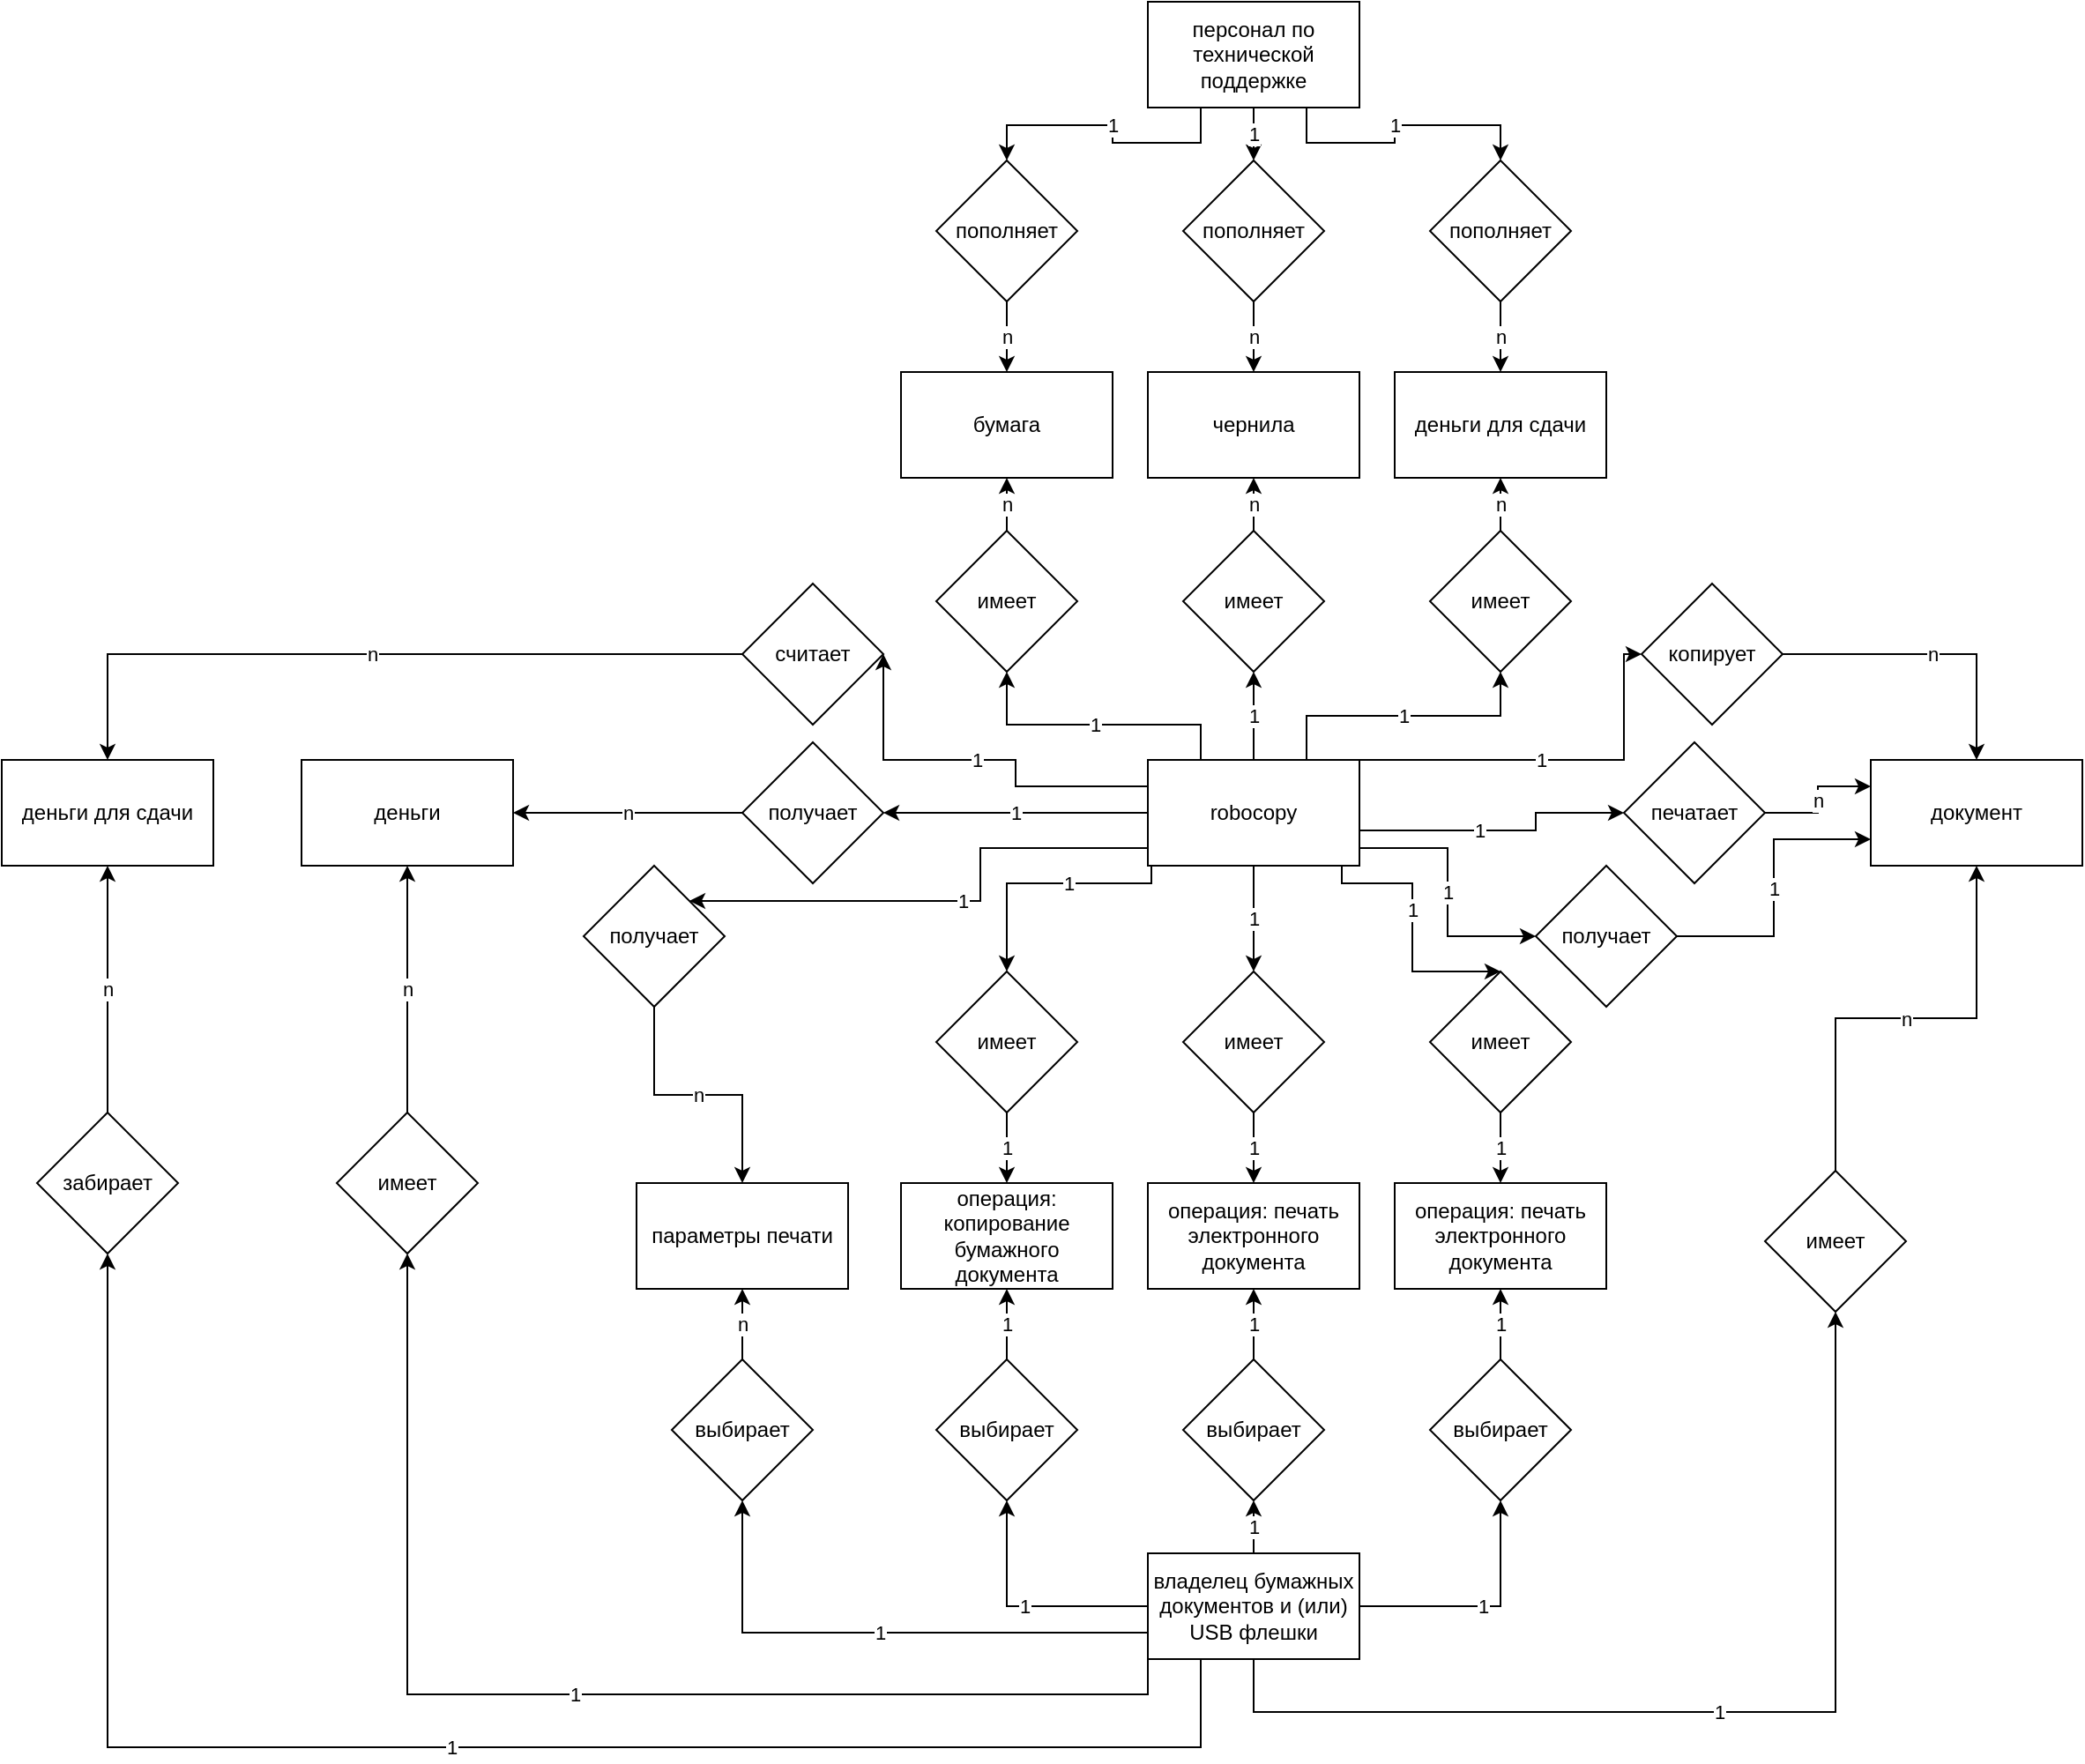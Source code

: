<mxfile version="13.7.3" type="device"><diagram name="Page-1" id="e7e014a7-5840-1c2e-5031-d8a46d1fe8dd"><mxGraphModel dx="2261" dy="1320" grid="1" gridSize="10" guides="1" tooltips="1" connect="1" arrows="1" fold="1" page="1" pageScale="1" pageWidth="1169" pageHeight="826" background="#ffffff" math="0" shadow="0"><root><mxCell id="0"/><mxCell id="1" parent="0"/><mxCell id="iSEQX6Awxo6mt3ZLtdsP-4" value="1" style="edgeStyle=orthogonalEdgeStyle;rounded=0;orthogonalLoop=1;jettySize=auto;html=1;entryX=0.5;entryY=0;entryDx=0;entryDy=0;" parent="1" source="iSEQX6Awxo6mt3ZLtdsP-1" target="iSEQX6Awxo6mt3ZLtdsP-19" edge="1"><mxGeometry relative="1" as="geometry"><mxPoint x="640" y="260" as="targetPoint"/><Array as="points"/></mxGeometry></mxCell><mxCell id="iSEQX6Awxo6mt3ZLtdsP-8" value="1" style="edgeStyle=orthogonalEdgeStyle;rounded=0;orthogonalLoop=1;jettySize=auto;html=1;entryX=0.5;entryY=0;entryDx=0;entryDy=0;exitX=0.25;exitY=1;exitDx=0;exitDy=0;" parent="1" source="iSEQX6Awxo6mt3ZLtdsP-1" target="iSEQX6Awxo6mt3ZLtdsP-20" edge="1"><mxGeometry relative="1" as="geometry"><mxPoint x="592" y="210" as="sourcePoint"/><mxPoint x="500" y="260" as="targetPoint"/><Array as="points"><mxPoint x="582" y="200"/><mxPoint x="582" y="210"/><mxPoint x="500" y="210"/></Array></mxGeometry></mxCell><mxCell id="iSEQX6Awxo6mt3ZLtdsP-12" value="1" style="edgeStyle=orthogonalEdgeStyle;rounded=0;orthogonalLoop=1;jettySize=auto;html=1;exitX=0.75;exitY=1;exitDx=0;exitDy=0;entryX=0.5;entryY=0;entryDx=0;entryDy=0;" parent="1" source="iSEQX6Awxo6mt3ZLtdsP-1" target="iSEQX6Awxo6mt3ZLtdsP-17" edge="1"><mxGeometry relative="1" as="geometry"><mxPoint x="780" y="260" as="targetPoint"/><Array as="points"><mxPoint x="690" y="200"/><mxPoint x="690" y="210"/><mxPoint x="730" y="210"/><mxPoint x="730" y="260"/></Array></mxGeometry></mxCell><mxCell id="iSEQX6Awxo6mt3ZLtdsP-24" value="1" style="edgeStyle=orthogonalEdgeStyle;rounded=0;orthogonalLoop=1;jettySize=auto;html=1;entryX=0.5;entryY=1;entryDx=0;entryDy=0;" parent="1" source="iSEQX6Awxo6mt3ZLtdsP-1" target="iSEQX6Awxo6mt3ZLtdsP-76" edge="1"><mxGeometry relative="1" as="geometry"><mxPoint x="640" y="110" as="targetPoint"/></mxGeometry></mxCell><mxCell id="iSEQX6Awxo6mt3ZLtdsP-25" value="1" style="edgeStyle=orthogonalEdgeStyle;rounded=0;orthogonalLoop=1;jettySize=auto;html=1;exitX=0.75;exitY=0;exitDx=0;exitDy=0;entryX=0.5;entryY=1;entryDx=0;entryDy=0;" parent="1" source="iSEQX6Awxo6mt3ZLtdsP-1" target="iSEQX6Awxo6mt3ZLtdsP-80" edge="1"><mxGeometry relative="1" as="geometry"><mxPoint x="770" y="110" as="targetPoint"/></mxGeometry></mxCell><mxCell id="iSEQX6Awxo6mt3ZLtdsP-26" value="1" style="edgeStyle=orthogonalEdgeStyle;rounded=0;orthogonalLoop=1;jettySize=auto;html=1;exitX=0.25;exitY=0;exitDx=0;exitDy=0;entryX=0.5;entryY=1;entryDx=0;entryDy=0;" parent="1" source="iSEQX6Awxo6mt3ZLtdsP-1" target="iSEQX6Awxo6mt3ZLtdsP-82" edge="1"><mxGeometry relative="1" as="geometry"><mxPoint x="510" y="110" as="targetPoint"/><Array as="points"><mxPoint x="610" y="120"/><mxPoint x="500" y="120"/></Array></mxGeometry></mxCell><mxCell id="iSEQX6Awxo6mt3ZLtdsP-42" value="1" style="edgeStyle=orthogonalEdgeStyle;rounded=0;orthogonalLoop=1;jettySize=auto;html=1;" parent="1" source="iSEQX6Awxo6mt3ZLtdsP-1" target="iSEQX6Awxo6mt3ZLtdsP-41" edge="1"><mxGeometry relative="1" as="geometry"><Array as="points"><mxPoint x="750" y="190"/><mxPoint x="750" y="240"/></Array></mxGeometry></mxCell><mxCell id="iSEQX6Awxo6mt3ZLtdsP-49" value="1" style="edgeStyle=orthogonalEdgeStyle;rounded=0;orthogonalLoop=1;jettySize=auto;html=1;exitX=0;exitY=0.5;exitDx=0;exitDy=0;" parent="1" source="iSEQX6Awxo6mt3ZLtdsP-1" target="iSEQX6Awxo6mt3ZLtdsP-48" edge="1"><mxGeometry relative="1" as="geometry"><Array as="points"><mxPoint x="580" y="190"/><mxPoint x="485" y="190"/><mxPoint x="485" y="220"/></Array></mxGeometry></mxCell><mxCell id="iSEQX6Awxo6mt3ZLtdsP-54" value="1" style="edgeStyle=orthogonalEdgeStyle;rounded=0;orthogonalLoop=1;jettySize=auto;html=1;exitX=1;exitY=0.25;exitDx=0;exitDy=0;entryX=0;entryY=0.5;entryDx=0;entryDy=0;" parent="1" source="iSEQX6Awxo6mt3ZLtdsP-1" target="iSEQX6Awxo6mt3ZLtdsP-51" edge="1"><mxGeometry relative="1" as="geometry"><Array as="points"><mxPoint x="700" y="180"/><mxPoint x="800" y="180"/></Array></mxGeometry></mxCell><mxCell id="iSEQX6Awxo6mt3ZLtdsP-58" value="1" style="edgeStyle=orthogonalEdgeStyle;rounded=0;orthogonalLoop=1;jettySize=auto;html=1;exitX=1;exitY=0.25;exitDx=0;exitDy=0;" parent="1" source="iSEQX6Awxo6mt3ZLtdsP-1" target="iSEQX6Awxo6mt3ZLtdsP-57" edge="1"><mxGeometry relative="1" as="geometry"><Array as="points"><mxPoint x="700" y="140"/><mxPoint x="850" y="140"/><mxPoint x="850" y="80"/></Array></mxGeometry></mxCell><mxCell id="iSEQX6Awxo6mt3ZLtdsP-65" value="1" style="edgeStyle=orthogonalEdgeStyle;rounded=0;orthogonalLoop=1;jettySize=auto;html=1;exitX=0;exitY=0.5;exitDx=0;exitDy=0;entryX=1;entryY=0.5;entryDx=0;entryDy=0;" parent="1" source="iSEQX6Awxo6mt3ZLtdsP-1" target="iSEQX6Awxo6mt3ZLtdsP-64" edge="1"><mxGeometry relative="1" as="geometry"/></mxCell><mxCell id="iSEQX6Awxo6mt3ZLtdsP-72" value="1" style="edgeStyle=orthogonalEdgeStyle;rounded=0;orthogonalLoop=1;jettySize=auto;html=1;exitX=0;exitY=0.25;exitDx=0;exitDy=0;entryX=1;entryY=0.5;entryDx=0;entryDy=0;" parent="1" source="iSEQX6Awxo6mt3ZLtdsP-1" target="iSEQX6Awxo6mt3ZLtdsP-71" edge="1"><mxGeometry relative="1" as="geometry"><Array as="points"><mxPoint x="505" y="155"/><mxPoint x="505" y="140"/><mxPoint x="430" y="140"/></Array></mxGeometry></mxCell><mxCell id="iSEQX6Awxo6mt3ZLtdsP-1" value="robocopy" style="rounded=0;whiteSpace=wrap;html=1;" parent="1" vertex="1"><mxGeometry x="580" y="140" width="120" height="60" as="geometry"/></mxCell><mxCell id="iSEQX6Awxo6mt3ZLtdsP-28" value="1" style="edgeStyle=orthogonalEdgeStyle;rounded=0;orthogonalLoop=1;jettySize=auto;html=1;entryX=0.5;entryY=1;entryDx=0;entryDy=0;" parent="1" source="iSEQX6Awxo6mt3ZLtdsP-2" target="iSEQX6Awxo6mt3ZLtdsP-38" edge="1"><mxGeometry relative="1" as="geometry"><mxPoint x="640" y="700" as="targetPoint"/><Array as="points"><mxPoint x="640" y="680"/><mxPoint x="970" y="680"/></Array></mxGeometry></mxCell><mxCell id="iSEQX6Awxo6mt3ZLtdsP-30" value="1" style="edgeStyle=orthogonalEdgeStyle;rounded=0;orthogonalLoop=1;jettySize=auto;html=1;" parent="1" source="iSEQX6Awxo6mt3ZLtdsP-2" target="iSEQX6Awxo6mt3ZLtdsP-29" edge="1"><mxGeometry relative="1" as="geometry"/></mxCell><mxCell id="iSEQX6Awxo6mt3ZLtdsP-33" value="1" style="edgeStyle=orthogonalEdgeStyle;rounded=0;orthogonalLoop=1;jettySize=auto;html=1;exitX=1;exitY=0.5;exitDx=0;exitDy=0;entryX=0.5;entryY=1;entryDx=0;entryDy=0;" parent="1" source="iSEQX6Awxo6mt3ZLtdsP-2" target="iSEQX6Awxo6mt3ZLtdsP-32" edge="1"><mxGeometry relative="1" as="geometry"/></mxCell><mxCell id="iSEQX6Awxo6mt3ZLtdsP-36" value="1" style="edgeStyle=orthogonalEdgeStyle;rounded=0;orthogonalLoop=1;jettySize=auto;html=1;exitX=0;exitY=0.5;exitDx=0;exitDy=0;" parent="1" source="iSEQX6Awxo6mt3ZLtdsP-2" target="iSEQX6Awxo6mt3ZLtdsP-35" edge="1"><mxGeometry relative="1" as="geometry"/></mxCell><mxCell id="iSEQX6Awxo6mt3ZLtdsP-46" value="1" style="edgeStyle=orthogonalEdgeStyle;rounded=0;orthogonalLoop=1;jettySize=auto;html=1;exitX=0;exitY=0.75;exitDx=0;exitDy=0;entryX=0.5;entryY=1;entryDx=0;entryDy=0;" parent="1" source="iSEQX6Awxo6mt3ZLtdsP-2" target="iSEQX6Awxo6mt3ZLtdsP-45" edge="1"><mxGeometry relative="1" as="geometry"/></mxCell><mxCell id="iSEQX6Awxo6mt3ZLtdsP-62" value="1" style="edgeStyle=orthogonalEdgeStyle;rounded=0;orthogonalLoop=1;jettySize=auto;html=1;exitX=0;exitY=1;exitDx=0;exitDy=0;entryX=0.5;entryY=1;entryDx=0;entryDy=0;" parent="1" source="iSEQX6Awxo6mt3ZLtdsP-2" target="iSEQX6Awxo6mt3ZLtdsP-61" edge="1"><mxGeometry relative="1" as="geometry"/></mxCell><mxCell id="iSEQX6Awxo6mt3ZLtdsP-69" value="1" style="edgeStyle=orthogonalEdgeStyle;rounded=0;orthogonalLoop=1;jettySize=auto;html=1;exitX=0.25;exitY=1;exitDx=0;exitDy=0;" parent="1" source="iSEQX6Awxo6mt3ZLtdsP-2" target="iSEQX6Awxo6mt3ZLtdsP-67" edge="1"><mxGeometry relative="1" as="geometry"><Array as="points"><mxPoint x="610" y="700"/><mxPoint x="-10" y="700"/></Array></mxGeometry></mxCell><mxCell id="iSEQX6Awxo6mt3ZLtdsP-2" value="владелец бумажных документов и (или) USB флешки" style="rounded=0;whiteSpace=wrap;html=1;" parent="1" vertex="1"><mxGeometry x="580" y="590" width="120" height="60" as="geometry"/></mxCell><mxCell id="iSEQX6Awxo6mt3ZLtdsP-6" value="1" style="edgeStyle=orthogonalEdgeStyle;rounded=0;orthogonalLoop=1;jettySize=auto;html=1;exitX=0.5;exitY=1;exitDx=0;exitDy=0;" parent="1" source="iSEQX6Awxo6mt3ZLtdsP-19" target="iSEQX6Awxo6mt3ZLtdsP-5" edge="1"><mxGeometry relative="1" as="geometry"><mxPoint x="640" y="340" as="sourcePoint"/></mxGeometry></mxCell><mxCell id="iSEQX6Awxo6mt3ZLtdsP-5" value="операция: печать электронного документа" style="rounded=0;whiteSpace=wrap;html=1;" parent="1" vertex="1"><mxGeometry x="580" y="380" width="120" height="60" as="geometry"/></mxCell><mxCell id="iSEQX6Awxo6mt3ZLtdsP-10" value="1" style="edgeStyle=orthogonalEdgeStyle;rounded=0;orthogonalLoop=1;jettySize=auto;html=1;exitX=0.5;exitY=1;exitDx=0;exitDy=0;" parent="1" source="iSEQX6Awxo6mt3ZLtdsP-20" target="iSEQX6Awxo6mt3ZLtdsP-9" edge="1"><mxGeometry relative="1" as="geometry"><mxPoint x="500" y="330" as="sourcePoint"/></mxGeometry></mxCell><mxCell id="iSEQX6Awxo6mt3ZLtdsP-9" value="операция: копирование бумажного документа" style="rounded=0;whiteSpace=wrap;html=1;" parent="1" vertex="1"><mxGeometry x="440" y="380" width="120" height="60" as="geometry"/></mxCell><mxCell id="iSEQX6Awxo6mt3ZLtdsP-16" value="1" style="edgeStyle=orthogonalEdgeStyle;rounded=0;orthogonalLoop=1;jettySize=auto;html=1;exitX=0.5;exitY=1;exitDx=0;exitDy=0;exitPerimeter=0;" parent="1" source="iSEQX6Awxo6mt3ZLtdsP-17" target="iSEQX6Awxo6mt3ZLtdsP-15" edge="1"><mxGeometry relative="1" as="geometry"><mxPoint x="780" y="340" as="sourcePoint"/></mxGeometry></mxCell><mxCell id="iSEQX6Awxo6mt3ZLtdsP-15" value="операция: печать электронного документа" style="rounded=0;whiteSpace=wrap;html=1;" parent="1" vertex="1"><mxGeometry x="720" y="380" width="120" height="60" as="geometry"/></mxCell><mxCell id="iSEQX6Awxo6mt3ZLtdsP-17" value="имеет" style="rhombus;whiteSpace=wrap;html=1;" parent="1" vertex="1"><mxGeometry x="740" y="260" width="80" height="80" as="geometry"/></mxCell><mxCell id="iSEQX6Awxo6mt3ZLtdsP-19" value="имеет" style="rhombus;whiteSpace=wrap;html=1;" parent="1" vertex="1"><mxGeometry x="600" y="260" width="80" height="80" as="geometry"/></mxCell><mxCell id="iSEQX6Awxo6mt3ZLtdsP-20" value="имеет" style="rhombus;whiteSpace=wrap;html=1;" parent="1" vertex="1"><mxGeometry x="460" y="260" width="80" height="80" as="geometry"/></mxCell><mxCell id="iSEQX6Awxo6mt3ZLtdsP-31" value="1" style="edgeStyle=orthogonalEdgeStyle;rounded=0;orthogonalLoop=1;jettySize=auto;html=1;" parent="1" source="iSEQX6Awxo6mt3ZLtdsP-29" target="iSEQX6Awxo6mt3ZLtdsP-5" edge="1"><mxGeometry relative="1" as="geometry"/></mxCell><mxCell id="iSEQX6Awxo6mt3ZLtdsP-29" value="выбирает" style="rhombus;whiteSpace=wrap;html=1;" parent="1" vertex="1"><mxGeometry x="600" y="480" width="80" height="80" as="geometry"/></mxCell><mxCell id="iSEQX6Awxo6mt3ZLtdsP-34" value="1" style="edgeStyle=orthogonalEdgeStyle;rounded=0;orthogonalLoop=1;jettySize=auto;html=1;" parent="1" source="iSEQX6Awxo6mt3ZLtdsP-32" target="iSEQX6Awxo6mt3ZLtdsP-15" edge="1"><mxGeometry relative="1" as="geometry"/></mxCell><mxCell id="iSEQX6Awxo6mt3ZLtdsP-32" value="выбирает" style="rhombus;whiteSpace=wrap;html=1;" parent="1" vertex="1"><mxGeometry x="740" y="480" width="80" height="80" as="geometry"/></mxCell><mxCell id="iSEQX6Awxo6mt3ZLtdsP-37" value="1" style="edgeStyle=orthogonalEdgeStyle;rounded=0;orthogonalLoop=1;jettySize=auto;html=1;" parent="1" source="iSEQX6Awxo6mt3ZLtdsP-35" target="iSEQX6Awxo6mt3ZLtdsP-9" edge="1"><mxGeometry relative="1" as="geometry"/></mxCell><mxCell id="iSEQX6Awxo6mt3ZLtdsP-35" value="выбирает" style="rhombus;whiteSpace=wrap;html=1;" parent="1" vertex="1"><mxGeometry x="460" y="480" width="80" height="80" as="geometry"/></mxCell><mxCell id="iSEQX6Awxo6mt3ZLtdsP-40" value="n" style="edgeStyle=orthogonalEdgeStyle;rounded=0;orthogonalLoop=1;jettySize=auto;html=1;exitX=0.5;exitY=0;exitDx=0;exitDy=0;entryX=0.5;entryY=1;entryDx=0;entryDy=0;" parent="1" source="iSEQX6Awxo6mt3ZLtdsP-38" target="iSEQX6Awxo6mt3ZLtdsP-39" edge="1"><mxGeometry relative="1" as="geometry"/></mxCell><mxCell id="iSEQX6Awxo6mt3ZLtdsP-38" value="имеет" style="rhombus;whiteSpace=wrap;html=1;" parent="1" vertex="1"><mxGeometry x="930" y="373" width="80" height="80" as="geometry"/></mxCell><mxCell id="iSEQX6Awxo6mt3ZLtdsP-39" value="документ" style="rounded=0;whiteSpace=wrap;html=1;" parent="1" vertex="1"><mxGeometry x="990" y="140" width="120" height="60" as="geometry"/></mxCell><mxCell id="iSEQX6Awxo6mt3ZLtdsP-43" value="1" style="edgeStyle=orthogonalEdgeStyle;rounded=0;orthogonalLoop=1;jettySize=auto;html=1;entryX=0;entryY=0.75;entryDx=0;entryDy=0;" parent="1" source="iSEQX6Awxo6mt3ZLtdsP-41" target="iSEQX6Awxo6mt3ZLtdsP-39" edge="1"><mxGeometry relative="1" as="geometry"/></mxCell><mxCell id="iSEQX6Awxo6mt3ZLtdsP-41" value="получает" style="rhombus;whiteSpace=wrap;html=1;" parent="1" vertex="1"><mxGeometry x="800" y="200" width="80" height="80" as="geometry"/></mxCell><mxCell id="iSEQX6Awxo6mt3ZLtdsP-44" value="параметры печати" style="rounded=0;whiteSpace=wrap;html=1;" parent="1" vertex="1"><mxGeometry x="290" y="380" width="120" height="60" as="geometry"/></mxCell><mxCell id="iSEQX6Awxo6mt3ZLtdsP-47" value="n" style="edgeStyle=orthogonalEdgeStyle;rounded=0;orthogonalLoop=1;jettySize=auto;html=1;" parent="1" source="iSEQX6Awxo6mt3ZLtdsP-45" target="iSEQX6Awxo6mt3ZLtdsP-44" edge="1"><mxGeometry relative="1" as="geometry"/></mxCell><mxCell id="iSEQX6Awxo6mt3ZLtdsP-45" value="выбирает" style="rhombus;whiteSpace=wrap;html=1;" parent="1" vertex="1"><mxGeometry x="310" y="480" width="80" height="80" as="geometry"/></mxCell><mxCell id="iSEQX6Awxo6mt3ZLtdsP-50" value="n" style="edgeStyle=orthogonalEdgeStyle;rounded=0;orthogonalLoop=1;jettySize=auto;html=1;exitX=0.5;exitY=1;exitDx=0;exitDy=0;entryX=0.5;entryY=0;entryDx=0;entryDy=0;" parent="1" source="iSEQX6Awxo6mt3ZLtdsP-48" target="iSEQX6Awxo6mt3ZLtdsP-44" edge="1"><mxGeometry relative="1" as="geometry"/></mxCell><mxCell id="iSEQX6Awxo6mt3ZLtdsP-48" value="получает" style="rhombus;whiteSpace=wrap;html=1;" parent="1" vertex="1"><mxGeometry x="260" y="200" width="80" height="80" as="geometry"/></mxCell><mxCell id="iSEQX6Awxo6mt3ZLtdsP-55" value="n" style="edgeStyle=orthogonalEdgeStyle;rounded=0;orthogonalLoop=1;jettySize=auto;html=1;exitX=1;exitY=0.5;exitDx=0;exitDy=0;entryX=0;entryY=0.25;entryDx=0;entryDy=0;" parent="1" source="iSEQX6Awxo6mt3ZLtdsP-51" target="iSEQX6Awxo6mt3ZLtdsP-39" edge="1"><mxGeometry relative="1" as="geometry"/></mxCell><mxCell id="iSEQX6Awxo6mt3ZLtdsP-51" value="печатает" style="rhombus;whiteSpace=wrap;html=1;" parent="1" vertex="1"><mxGeometry x="850" y="130" width="80" height="80" as="geometry"/></mxCell><mxCell id="iSEQX6Awxo6mt3ZLtdsP-59" value="n" style="edgeStyle=orthogonalEdgeStyle;rounded=0;orthogonalLoop=1;jettySize=auto;html=1;exitX=1;exitY=0.5;exitDx=0;exitDy=0;entryX=0.5;entryY=0;entryDx=0;entryDy=0;" parent="1" source="iSEQX6Awxo6mt3ZLtdsP-57" target="iSEQX6Awxo6mt3ZLtdsP-39" edge="1"><mxGeometry relative="1" as="geometry"/></mxCell><mxCell id="iSEQX6Awxo6mt3ZLtdsP-57" value="копирует" style="rhombus;whiteSpace=wrap;html=1;" parent="1" vertex="1"><mxGeometry x="860" y="40" width="80" height="80" as="geometry"/></mxCell><mxCell id="iSEQX6Awxo6mt3ZLtdsP-60" value="деньги" style="rounded=0;whiteSpace=wrap;html=1;" parent="1" vertex="1"><mxGeometry x="100" y="140" width="120" height="60" as="geometry"/></mxCell><mxCell id="iSEQX6Awxo6mt3ZLtdsP-63" value="n" style="edgeStyle=orthogonalEdgeStyle;rounded=0;orthogonalLoop=1;jettySize=auto;html=1;exitX=0.5;exitY=0;exitDx=0;exitDy=0;entryX=0.5;entryY=1;entryDx=0;entryDy=0;" parent="1" source="iSEQX6Awxo6mt3ZLtdsP-61" target="iSEQX6Awxo6mt3ZLtdsP-60" edge="1"><mxGeometry relative="1" as="geometry"/></mxCell><mxCell id="iSEQX6Awxo6mt3ZLtdsP-61" value="имеет" style="rhombus;whiteSpace=wrap;html=1;" parent="1" vertex="1"><mxGeometry x="120" y="340" width="80" height="80" as="geometry"/></mxCell><mxCell id="iSEQX6Awxo6mt3ZLtdsP-66" value="n" style="edgeStyle=orthogonalEdgeStyle;rounded=0;orthogonalLoop=1;jettySize=auto;html=1;exitX=0;exitY=0.5;exitDx=0;exitDy=0;entryX=1;entryY=0.5;entryDx=0;entryDy=0;" parent="1" source="iSEQX6Awxo6mt3ZLtdsP-64" target="iSEQX6Awxo6mt3ZLtdsP-60" edge="1"><mxGeometry relative="1" as="geometry"/></mxCell><mxCell id="iSEQX6Awxo6mt3ZLtdsP-64" value="получает" style="rhombus;whiteSpace=wrap;html=1;" parent="1" vertex="1"><mxGeometry x="350" y="130" width="80" height="80" as="geometry"/></mxCell><mxCell id="iSEQX6Awxo6mt3ZLtdsP-70" value="n" style="edgeStyle=orthogonalEdgeStyle;rounded=0;orthogonalLoop=1;jettySize=auto;html=1;exitX=0.5;exitY=0;exitDx=0;exitDy=0;entryX=0.5;entryY=1;entryDx=0;entryDy=0;" parent="1" source="iSEQX6Awxo6mt3ZLtdsP-67" target="iSEQX6Awxo6mt3ZLtdsP-68" edge="1"><mxGeometry relative="1" as="geometry"/></mxCell><mxCell id="iSEQX6Awxo6mt3ZLtdsP-67" value="забирает" style="rhombus;whiteSpace=wrap;html=1;" parent="1" vertex="1"><mxGeometry x="-50" y="340" width="80" height="80" as="geometry"/></mxCell><mxCell id="iSEQX6Awxo6mt3ZLtdsP-68" value="деньги для сдачи" style="rounded=0;whiteSpace=wrap;html=1;" parent="1" vertex="1"><mxGeometry x="-70" y="140" width="120" height="60" as="geometry"/></mxCell><mxCell id="iSEQX6Awxo6mt3ZLtdsP-73" value="n" style="edgeStyle=orthogonalEdgeStyle;rounded=0;orthogonalLoop=1;jettySize=auto;html=1;exitX=0;exitY=0.5;exitDx=0;exitDy=0;entryX=0.5;entryY=0;entryDx=0;entryDy=0;" parent="1" source="iSEQX6Awxo6mt3ZLtdsP-71" target="iSEQX6Awxo6mt3ZLtdsP-68" edge="1"><mxGeometry relative="1" as="geometry"/></mxCell><mxCell id="iSEQX6Awxo6mt3ZLtdsP-71" value="считает" style="rhombus;whiteSpace=wrap;html=1;" parent="1" vertex="1"><mxGeometry x="350" y="40" width="80" height="80" as="geometry"/></mxCell><mxCell id="iSEQX6Awxo6mt3ZLtdsP-86" value="1" style="edgeStyle=orthogonalEdgeStyle;rounded=0;orthogonalLoop=1;jettySize=auto;html=1;" parent="1" source="iSEQX6Awxo6mt3ZLtdsP-74" target="iSEQX6Awxo6mt3ZLtdsP-85" edge="1"><mxGeometry relative="1" as="geometry"/></mxCell><mxCell id="iSEQX6Awxo6mt3ZLtdsP-89" value="1" style="edgeStyle=orthogonalEdgeStyle;rounded=0;orthogonalLoop=1;jettySize=auto;html=1;exitX=0.75;exitY=1;exitDx=0;exitDy=0;entryX=0.5;entryY=0;entryDx=0;entryDy=0;" parent="1" source="iSEQX6Awxo6mt3ZLtdsP-74" target="iSEQX6Awxo6mt3ZLtdsP-88" edge="1"><mxGeometry relative="1" as="geometry"/></mxCell><mxCell id="iSEQX6Awxo6mt3ZLtdsP-92" value="1" style="edgeStyle=orthogonalEdgeStyle;rounded=0;orthogonalLoop=1;jettySize=auto;html=1;exitX=0.25;exitY=1;exitDx=0;exitDy=0;entryX=0.5;entryY=0;entryDx=0;entryDy=0;" parent="1" source="iSEQX6Awxo6mt3ZLtdsP-74" target="iSEQX6Awxo6mt3ZLtdsP-91" edge="1"><mxGeometry relative="1" as="geometry"/></mxCell><mxCell id="iSEQX6Awxo6mt3ZLtdsP-74" value="персонал по технической поддержке" style="rounded=0;whiteSpace=wrap;html=1;" parent="1" vertex="1"><mxGeometry x="580" y="-290" width="120" height="60" as="geometry"/></mxCell><mxCell id="iSEQX6Awxo6mt3ZLtdsP-75" value="чернила" style="rounded=0;whiteSpace=wrap;html=1;" parent="1" vertex="1"><mxGeometry x="580" y="-80" width="120" height="60" as="geometry"/></mxCell><mxCell id="iSEQX6Awxo6mt3ZLtdsP-77" value="n" style="edgeStyle=orthogonalEdgeStyle;rounded=0;orthogonalLoop=1;jettySize=auto;html=1;" parent="1" source="iSEQX6Awxo6mt3ZLtdsP-76" target="iSEQX6Awxo6mt3ZLtdsP-75" edge="1"><mxGeometry relative="1" as="geometry"/></mxCell><mxCell id="iSEQX6Awxo6mt3ZLtdsP-76" value="имеет" style="rhombus;whiteSpace=wrap;html=1;" parent="1" vertex="1"><mxGeometry x="600" y="10" width="80" height="80" as="geometry"/></mxCell><mxCell id="iSEQX6Awxo6mt3ZLtdsP-79" value="деньги для сдачи" style="rounded=0;whiteSpace=wrap;html=1;" parent="1" vertex="1"><mxGeometry x="720" y="-80" width="120" height="60" as="geometry"/></mxCell><mxCell id="iSEQX6Awxo6mt3ZLtdsP-81" value="n" style="edgeStyle=orthogonalEdgeStyle;rounded=0;orthogonalLoop=1;jettySize=auto;html=1;" parent="1" source="iSEQX6Awxo6mt3ZLtdsP-80" target="iSEQX6Awxo6mt3ZLtdsP-79" edge="1"><mxGeometry relative="1" as="geometry"/></mxCell><mxCell id="iSEQX6Awxo6mt3ZLtdsP-80" value="имеет" style="rhombus;whiteSpace=wrap;html=1;" parent="1" vertex="1"><mxGeometry x="740" y="10" width="80" height="80" as="geometry"/></mxCell><mxCell id="iSEQX6Awxo6mt3ZLtdsP-84" value="n" style="edgeStyle=orthogonalEdgeStyle;rounded=0;orthogonalLoop=1;jettySize=auto;html=1;" parent="1" source="iSEQX6Awxo6mt3ZLtdsP-82" target="iSEQX6Awxo6mt3ZLtdsP-83" edge="1"><mxGeometry relative="1" as="geometry"/></mxCell><mxCell id="iSEQX6Awxo6mt3ZLtdsP-82" value="имеет" style="rhombus;whiteSpace=wrap;html=1;" parent="1" vertex="1"><mxGeometry x="460" y="10" width="80" height="80" as="geometry"/></mxCell><mxCell id="iSEQX6Awxo6mt3ZLtdsP-83" value="бумага" style="rounded=0;whiteSpace=wrap;html=1;" parent="1" vertex="1"><mxGeometry x="440" y="-80" width="120" height="60" as="geometry"/></mxCell><mxCell id="iSEQX6Awxo6mt3ZLtdsP-87" value="n" style="edgeStyle=orthogonalEdgeStyle;rounded=0;orthogonalLoop=1;jettySize=auto;html=1;" parent="1" source="iSEQX6Awxo6mt3ZLtdsP-85" target="iSEQX6Awxo6mt3ZLtdsP-75" edge="1"><mxGeometry relative="1" as="geometry"/></mxCell><mxCell id="iSEQX6Awxo6mt3ZLtdsP-85" value="пополняет" style="rhombus;whiteSpace=wrap;html=1;" parent="1" vertex="1"><mxGeometry x="600" y="-200" width="80" height="80" as="geometry"/></mxCell><mxCell id="iSEQX6Awxo6mt3ZLtdsP-90" value="n" style="edgeStyle=orthogonalEdgeStyle;rounded=0;orthogonalLoop=1;jettySize=auto;html=1;" parent="1" source="iSEQX6Awxo6mt3ZLtdsP-88" target="iSEQX6Awxo6mt3ZLtdsP-79" edge="1"><mxGeometry relative="1" as="geometry"/></mxCell><mxCell id="iSEQX6Awxo6mt3ZLtdsP-88" value="пополняет" style="rhombus;whiteSpace=wrap;html=1;" parent="1" vertex="1"><mxGeometry x="740" y="-200" width="80" height="80" as="geometry"/></mxCell><mxCell id="iSEQX6Awxo6mt3ZLtdsP-93" value="n" style="edgeStyle=orthogonalEdgeStyle;rounded=0;orthogonalLoop=1;jettySize=auto;html=1;" parent="1" source="iSEQX6Awxo6mt3ZLtdsP-91" target="iSEQX6Awxo6mt3ZLtdsP-83" edge="1"><mxGeometry relative="1" as="geometry"/></mxCell><mxCell id="iSEQX6Awxo6mt3ZLtdsP-91" value="пополняет" style="rhombus;whiteSpace=wrap;html=1;" parent="1" vertex="1"><mxGeometry x="460" y="-200" width="80" height="80" as="geometry"/></mxCell></root></mxGraphModel></diagram></mxfile>